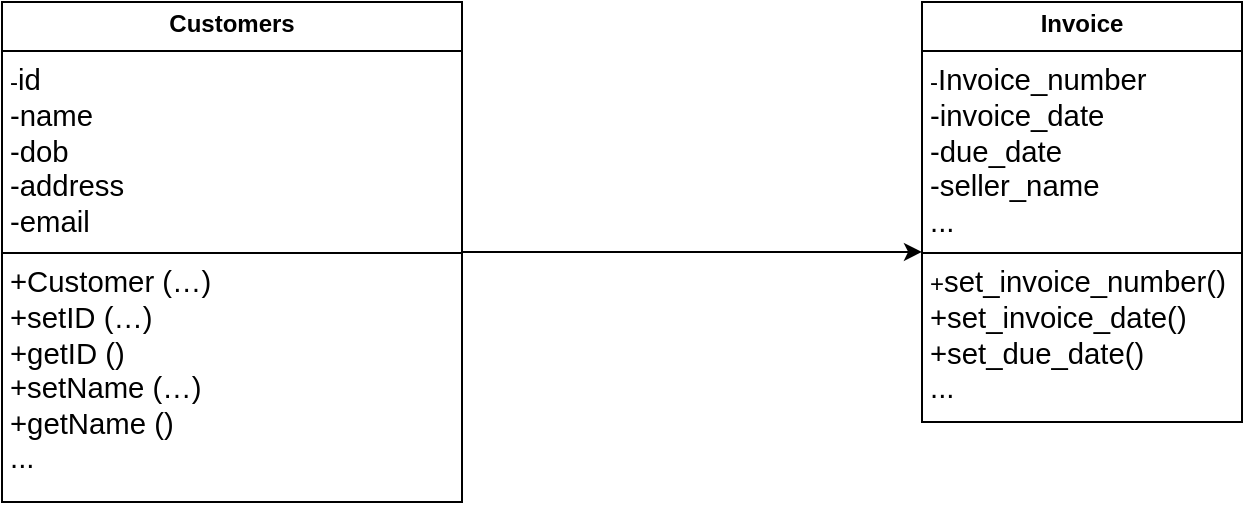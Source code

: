 <mxfile version="24.9.2">
  <diagram id="7QyBO1170K7aTLXDwkZ2" name="Page-1">
    <mxGraphModel dx="503" dy="275" grid="1" gridSize="10" guides="1" tooltips="1" connect="1" arrows="1" fold="1" page="1" pageScale="1" pageWidth="850" pageHeight="1100" math="0" shadow="0">
      <root>
        <mxCell id="0" />
        <mxCell id="1" parent="0" />
        <mxCell id="2bKI6pXfAjg6aqVHh1nD-1" value="&lt;p style=&quot;margin:0px;margin-top:4px;text-align:center;&quot;&gt;&lt;b&gt;Customers&lt;/b&gt;&lt;/p&gt;&lt;hr size=&quot;1&quot; style=&quot;border-style:solid;&quot;&gt;&lt;p style=&quot;margin:0px;margin-left:4px;&quot;&gt;&lt;span style=&quot;background-color: transparent;&quot;&gt;-&lt;/span&gt;&lt;span style=&quot;background-color: transparent; font-family: Arial, sans-serif; font-size: 11pt; white-space-collapse: preserve;&quot;&gt;id&lt;/span&gt;&lt;/p&gt;&lt;p style=&quot;margin:0px;margin-left:4px;&quot;&gt;&lt;span style=&quot;background-color: transparent; font-family: Arial, sans-serif; font-size: 11pt; white-space-collapse: preserve;&quot;&gt;-name &lt;/span&gt;&lt;/p&gt;&lt;p style=&quot;margin:0px;margin-left:4px;&quot;&gt;&lt;span style=&quot;background-color: transparent; font-family: Arial, sans-serif; font-size: 11pt; white-space-collapse: preserve;&quot;&gt;-dob &lt;/span&gt;&lt;/p&gt;&lt;p style=&quot;margin:0px;margin-left:4px;&quot;&gt;&lt;span style=&quot;background-color: transparent; font-family: Arial, sans-serif; font-size: 11pt; white-space-collapse: preserve;&quot;&gt;-address &lt;/span&gt;&lt;/p&gt;&lt;p style=&quot;margin:0px;margin-left:4px;&quot;&gt;&lt;span style=&quot;background-color: transparent; font-family: Arial, sans-serif; font-size: 11pt; white-space-collapse: preserve;&quot;&gt;-email&lt;/span&gt;&lt;/p&gt;&lt;hr size=&quot;1&quot; style=&quot;border-style:solid;&quot;&gt;&lt;p style=&quot;margin: 0px 0px 0px 4px;&quot;&gt;&lt;span style=&quot;background-color: transparent; font-family: Arial, sans-serif; font-size: 11pt; white-space-collapse: preserve;&quot;&gt;+Customer (…) &lt;/span&gt;&lt;/p&gt;&lt;p style=&quot;margin: 0px 0px 0px 4px;&quot;&gt;&lt;span style=&quot;background-color: transparent; font-family: Arial, sans-serif; font-size: 11pt; white-space-collapse: preserve;&quot;&gt;+setID (…) &lt;/span&gt;&lt;/p&gt;&lt;p style=&quot;margin: 0px 0px 0px 4px;&quot;&gt;&lt;span style=&quot;background-color: transparent; font-family: Arial, sans-serif; font-size: 11pt; white-space-collapse: preserve;&quot;&gt;+getID () &lt;/span&gt;&lt;/p&gt;&lt;p style=&quot;margin: 0px 0px 0px 4px;&quot;&gt;&lt;span style=&quot;background-color: transparent; font-family: Arial, sans-serif; font-size: 11pt; white-space-collapse: preserve;&quot;&gt;+setName (…)&amp;nbsp;&lt;/span&gt;&lt;/p&gt;&lt;p style=&quot;margin: 0px 0px 0px 4px;&quot;&gt;&lt;span style=&quot;background-color: transparent; font-family: Arial, sans-serif; font-size: 11pt; white-space-collapse: preserve;&quot;&gt;+getName ()&lt;/span&gt;&lt;/p&gt;&lt;p style=&quot;margin: 0px 0px 0px 4px;&quot;&gt;&lt;span style=&quot;background-color: transparent; font-family: Arial, sans-serif; font-size: 11pt; white-space-collapse: preserve;&quot;&gt;...&lt;/span&gt;&lt;/p&gt;" style="verticalAlign=top;align=left;overflow=fill;html=1;whiteSpace=wrap;" vertex="1" parent="1">
          <mxGeometry x="90" y="40" width="230" height="250" as="geometry" />
        </mxCell>
        <mxCell id="2bKI6pXfAjg6aqVHh1nD-2" value="&lt;p style=&quot;margin:0px;margin-top:4px;text-align:center;&quot;&gt;&lt;b&gt;Invoice&lt;/b&gt;&lt;/p&gt;&lt;hr size=&quot;1&quot; style=&quot;border-style:solid;&quot;&gt;&lt;p style=&quot;margin:0px;margin-left:4px;&quot;&gt;&lt;span style=&quot;background-color: transparent;&quot;&gt;-&lt;/span&gt;&lt;span style=&quot;background-color: transparent; font-family: Arial, sans-serif; font-size: 11pt; white-space-collapse: preserve;&quot;&gt;Invoice_number&lt;/span&gt;&lt;/p&gt;&lt;p style=&quot;margin:0px;margin-left:4px;&quot;&gt;&lt;span style=&quot;background-color: transparent; font-family: Arial, sans-serif; font-size: 11pt; white-space-collapse: preserve;&quot;&gt;-invoice_date&lt;/span&gt;&lt;/p&gt;&lt;p style=&quot;margin:0px;margin-left:4px;&quot;&gt;&lt;span style=&quot;background-color: transparent; font-family: Arial, sans-serif; font-size: 11pt; white-space-collapse: preserve;&quot;&gt;-due_date&lt;/span&gt;&lt;/p&gt;&lt;p style=&quot;margin:0px;margin-left:4px;&quot;&gt;&lt;span style=&quot;background-color: transparent; font-family: Arial, sans-serif; font-size: 11pt; white-space-collapse: preserve;&quot;&gt;-seller_name&lt;/span&gt;&lt;/p&gt;&lt;p style=&quot;margin:0px;margin-left:4px;&quot;&gt;&lt;span style=&quot;background-color: transparent; font-family: Arial, sans-serif; font-size: 11pt; white-space-collapse: preserve;&quot;&gt;...&lt;/span&gt;&lt;/p&gt;&lt;hr size=&quot;1&quot; style=&quot;border-style:solid;&quot;&gt;&lt;p style=&quot;margin:0px;margin-left:4px;&quot;&gt;+&lt;span style=&quot;background-color: transparent; font-family: Arial, sans-serif; font-size: 11pt; white-space-collapse: preserve;&quot;&gt;set_invoice_number()&lt;/span&gt;&lt;/p&gt;&lt;p style=&quot;margin:0px;margin-left:4px;&quot;&gt;&lt;span style=&quot;background-color: transparent; font-family: Arial, sans-serif; font-size: 11pt; white-space-collapse: preserve;&quot;&gt;+set_invoice_date()&lt;/span&gt;&lt;/p&gt;&lt;p style=&quot;margin:0px;margin-left:4px;&quot;&gt;&lt;span style=&quot;background-color: transparent; font-family: Arial, sans-serif; font-size: 11pt; white-space-collapse: preserve;&quot;&gt;+set_due_date()&lt;/span&gt;&lt;/p&gt;&lt;p style=&quot;margin:0px;margin-left:4px;&quot;&gt;&lt;span style=&quot;background-color: transparent; font-family: Arial, sans-serif; font-size: 11pt; white-space-collapse: preserve;&quot;&gt;...&lt;/span&gt;&lt;/p&gt;" style="verticalAlign=top;align=left;overflow=fill;html=1;whiteSpace=wrap;" vertex="1" parent="1">
          <mxGeometry x="550" y="40" width="160" height="210" as="geometry" />
        </mxCell>
        <mxCell id="2bKI6pXfAjg6aqVHh1nD-3" style="edgeStyle=orthogonalEdgeStyle;rounded=0;orthogonalLoop=1;jettySize=auto;html=1;entryX=0;entryY=0.595;entryDx=0;entryDy=0;entryPerimeter=0;" edge="1" parent="1" source="2bKI6pXfAjg6aqVHh1nD-1" target="2bKI6pXfAjg6aqVHh1nD-2">
          <mxGeometry relative="1" as="geometry" />
        </mxCell>
      </root>
    </mxGraphModel>
  </diagram>
</mxfile>
